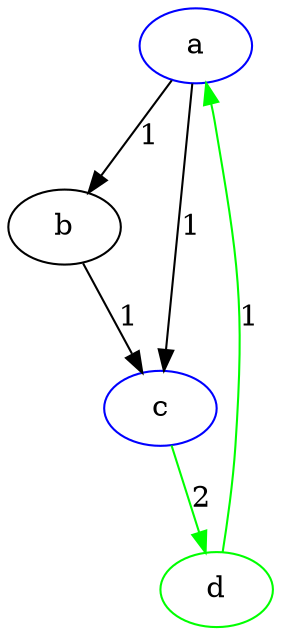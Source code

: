 digraph gra{
"a" [ color = blue ] 
"b"
"c" [ color = blue ] 
"d" [ color = green ] 
"a" -> "b" [ label = 1 ] 
"a" -> "c" [ label = 1 ] 
"b" -> "c" [ label = 1 ] 
"c" -> "d" [ label = 2 , color = green  ] 
"d" -> "a" [ label = 1 , color = green  ] 
}
